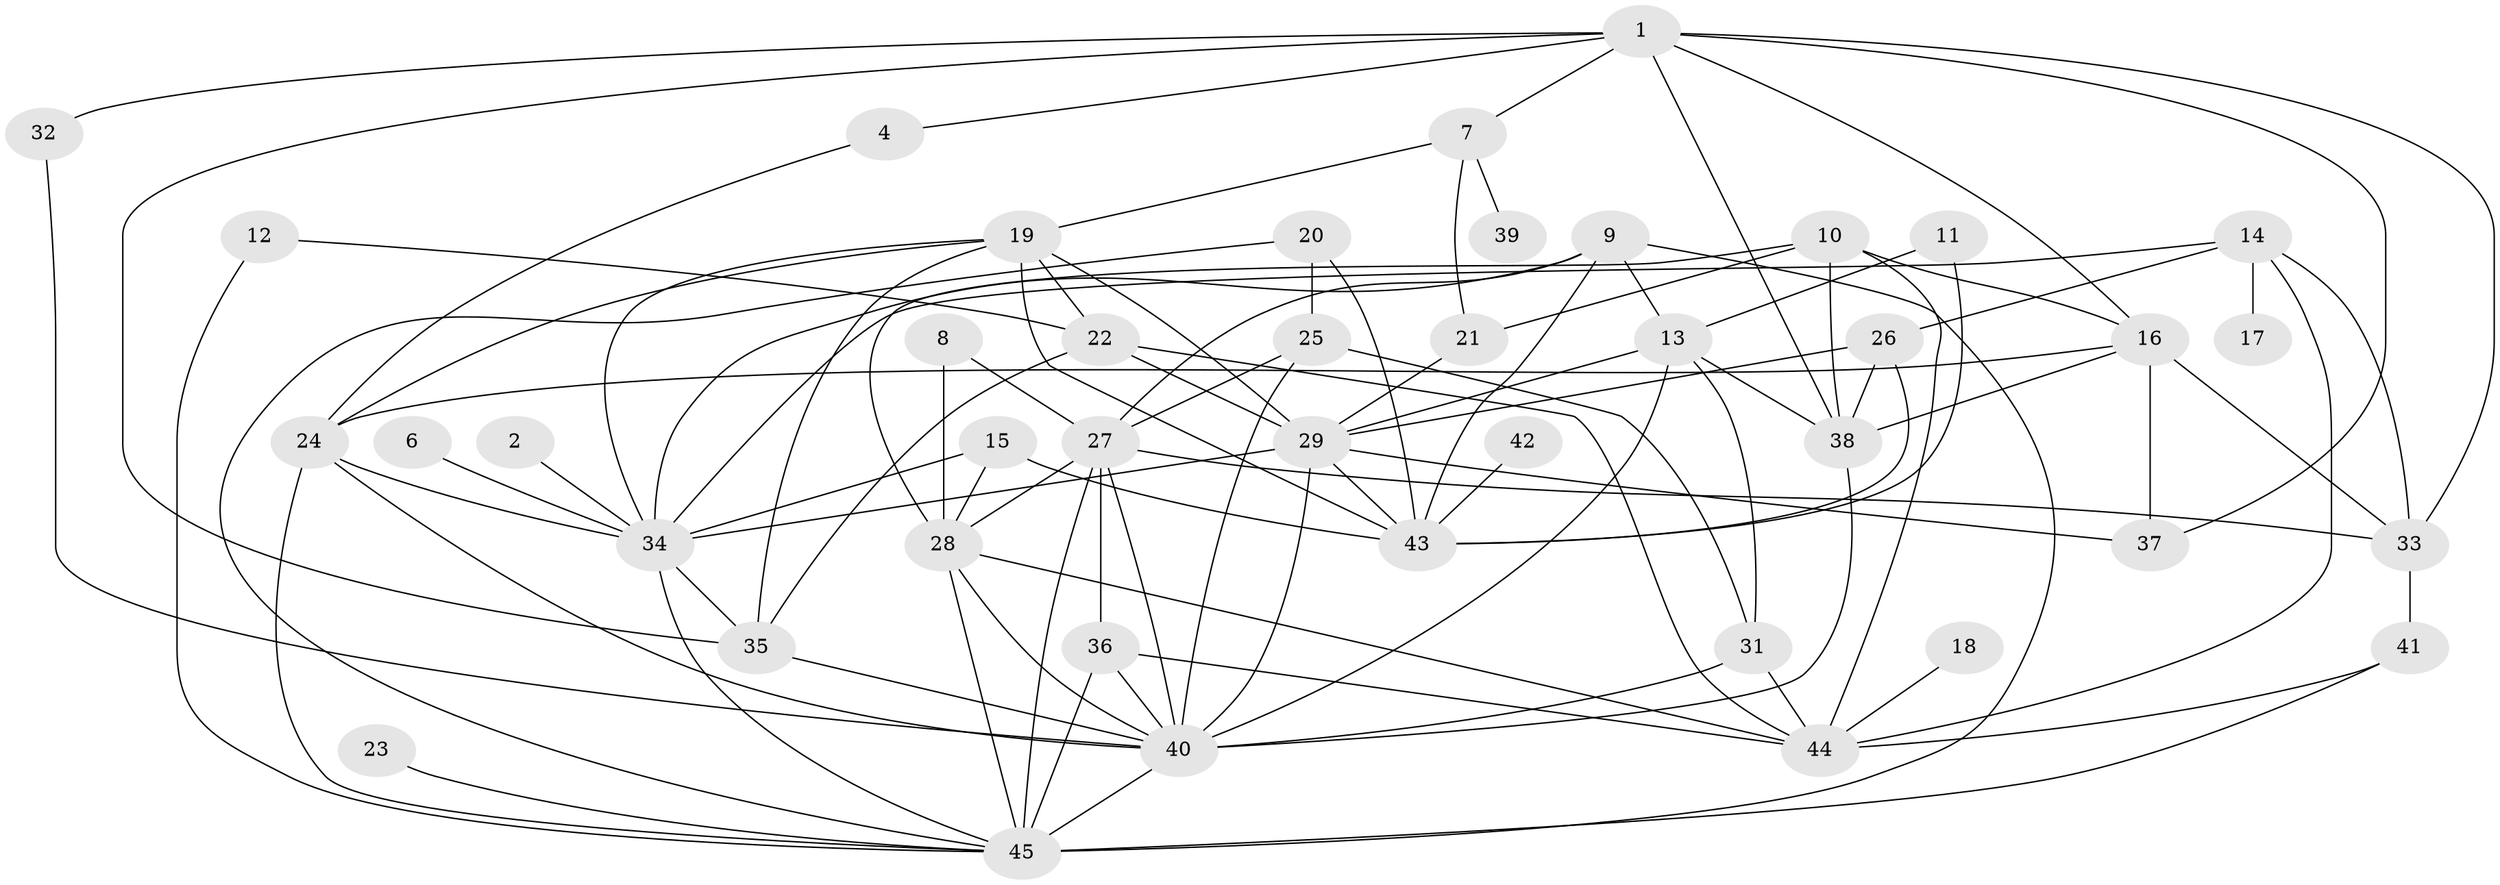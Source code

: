 // original degree distribution, {3: 0.23333333333333334, 2: 0.14444444444444443, 6: 0.06666666666666667, 4: 0.23333333333333334, 1: 0.1111111111111111, 5: 0.16666666666666666, 0: 0.03333333333333333, 8: 0.011111111111111112}
// Generated by graph-tools (version 1.1) at 2025/49/03/09/25 03:49:10]
// undirected, 42 vertices, 97 edges
graph export_dot {
graph [start="1"]
  node [color=gray90,style=filled];
  1;
  2;
  4;
  6;
  7;
  8;
  9;
  10;
  11;
  12;
  13;
  14;
  15;
  16;
  17;
  18;
  19;
  20;
  21;
  22;
  23;
  24;
  25;
  26;
  27;
  28;
  29;
  31;
  32;
  33;
  34;
  35;
  36;
  37;
  38;
  39;
  40;
  41;
  42;
  43;
  44;
  45;
  1 -- 4 [weight=1.0];
  1 -- 7 [weight=1.0];
  1 -- 16 [weight=1.0];
  1 -- 32 [weight=1.0];
  1 -- 33 [weight=1.0];
  1 -- 35 [weight=1.0];
  1 -- 37 [weight=1.0];
  1 -- 38 [weight=1.0];
  2 -- 34 [weight=1.0];
  4 -- 24 [weight=1.0];
  6 -- 34 [weight=1.0];
  7 -- 19 [weight=1.0];
  7 -- 21 [weight=1.0];
  7 -- 39 [weight=1.0];
  8 -- 27 [weight=1.0];
  8 -- 28 [weight=1.0];
  9 -- 13 [weight=1.0];
  9 -- 27 [weight=1.0];
  9 -- 34 [weight=1.0];
  9 -- 43 [weight=1.0];
  9 -- 45 [weight=1.0];
  10 -- 16 [weight=2.0];
  10 -- 21 [weight=1.0];
  10 -- 28 [weight=1.0];
  10 -- 38 [weight=2.0];
  10 -- 44 [weight=1.0];
  11 -- 13 [weight=1.0];
  11 -- 43 [weight=1.0];
  12 -- 22 [weight=1.0];
  12 -- 45 [weight=1.0];
  13 -- 29 [weight=1.0];
  13 -- 31 [weight=1.0];
  13 -- 38 [weight=1.0];
  13 -- 40 [weight=1.0];
  14 -- 17 [weight=1.0];
  14 -- 26 [weight=1.0];
  14 -- 33 [weight=1.0];
  14 -- 34 [weight=1.0];
  14 -- 44 [weight=1.0];
  15 -- 28 [weight=1.0];
  15 -- 34 [weight=1.0];
  15 -- 43 [weight=1.0];
  16 -- 24 [weight=1.0];
  16 -- 33 [weight=1.0];
  16 -- 37 [weight=1.0];
  16 -- 38 [weight=1.0];
  18 -- 44 [weight=1.0];
  19 -- 22 [weight=1.0];
  19 -- 24 [weight=1.0];
  19 -- 29 [weight=1.0];
  19 -- 34 [weight=1.0];
  19 -- 35 [weight=1.0];
  19 -- 43 [weight=1.0];
  20 -- 25 [weight=1.0];
  20 -- 43 [weight=1.0];
  20 -- 45 [weight=1.0];
  21 -- 29 [weight=1.0];
  22 -- 29 [weight=1.0];
  22 -- 35 [weight=1.0];
  22 -- 44 [weight=1.0];
  23 -- 45 [weight=1.0];
  24 -- 34 [weight=1.0];
  24 -- 40 [weight=1.0];
  24 -- 45 [weight=1.0];
  25 -- 27 [weight=1.0];
  25 -- 31 [weight=1.0];
  25 -- 40 [weight=1.0];
  26 -- 29 [weight=1.0];
  26 -- 38 [weight=1.0];
  26 -- 43 [weight=1.0];
  27 -- 28 [weight=1.0];
  27 -- 33 [weight=1.0];
  27 -- 36 [weight=1.0];
  27 -- 40 [weight=1.0];
  27 -- 45 [weight=1.0];
  28 -- 40 [weight=1.0];
  28 -- 44 [weight=1.0];
  28 -- 45 [weight=1.0];
  29 -- 34 [weight=1.0];
  29 -- 37 [weight=1.0];
  29 -- 40 [weight=1.0];
  29 -- 43 [weight=1.0];
  31 -- 40 [weight=1.0];
  31 -- 44 [weight=1.0];
  32 -- 40 [weight=1.0];
  33 -- 41 [weight=1.0];
  34 -- 35 [weight=1.0];
  34 -- 45 [weight=1.0];
  35 -- 40 [weight=1.0];
  36 -- 40 [weight=1.0];
  36 -- 44 [weight=1.0];
  36 -- 45 [weight=3.0];
  38 -- 40 [weight=2.0];
  40 -- 45 [weight=1.0];
  41 -- 44 [weight=1.0];
  41 -- 45 [weight=1.0];
  42 -- 43 [weight=1.0];
}

